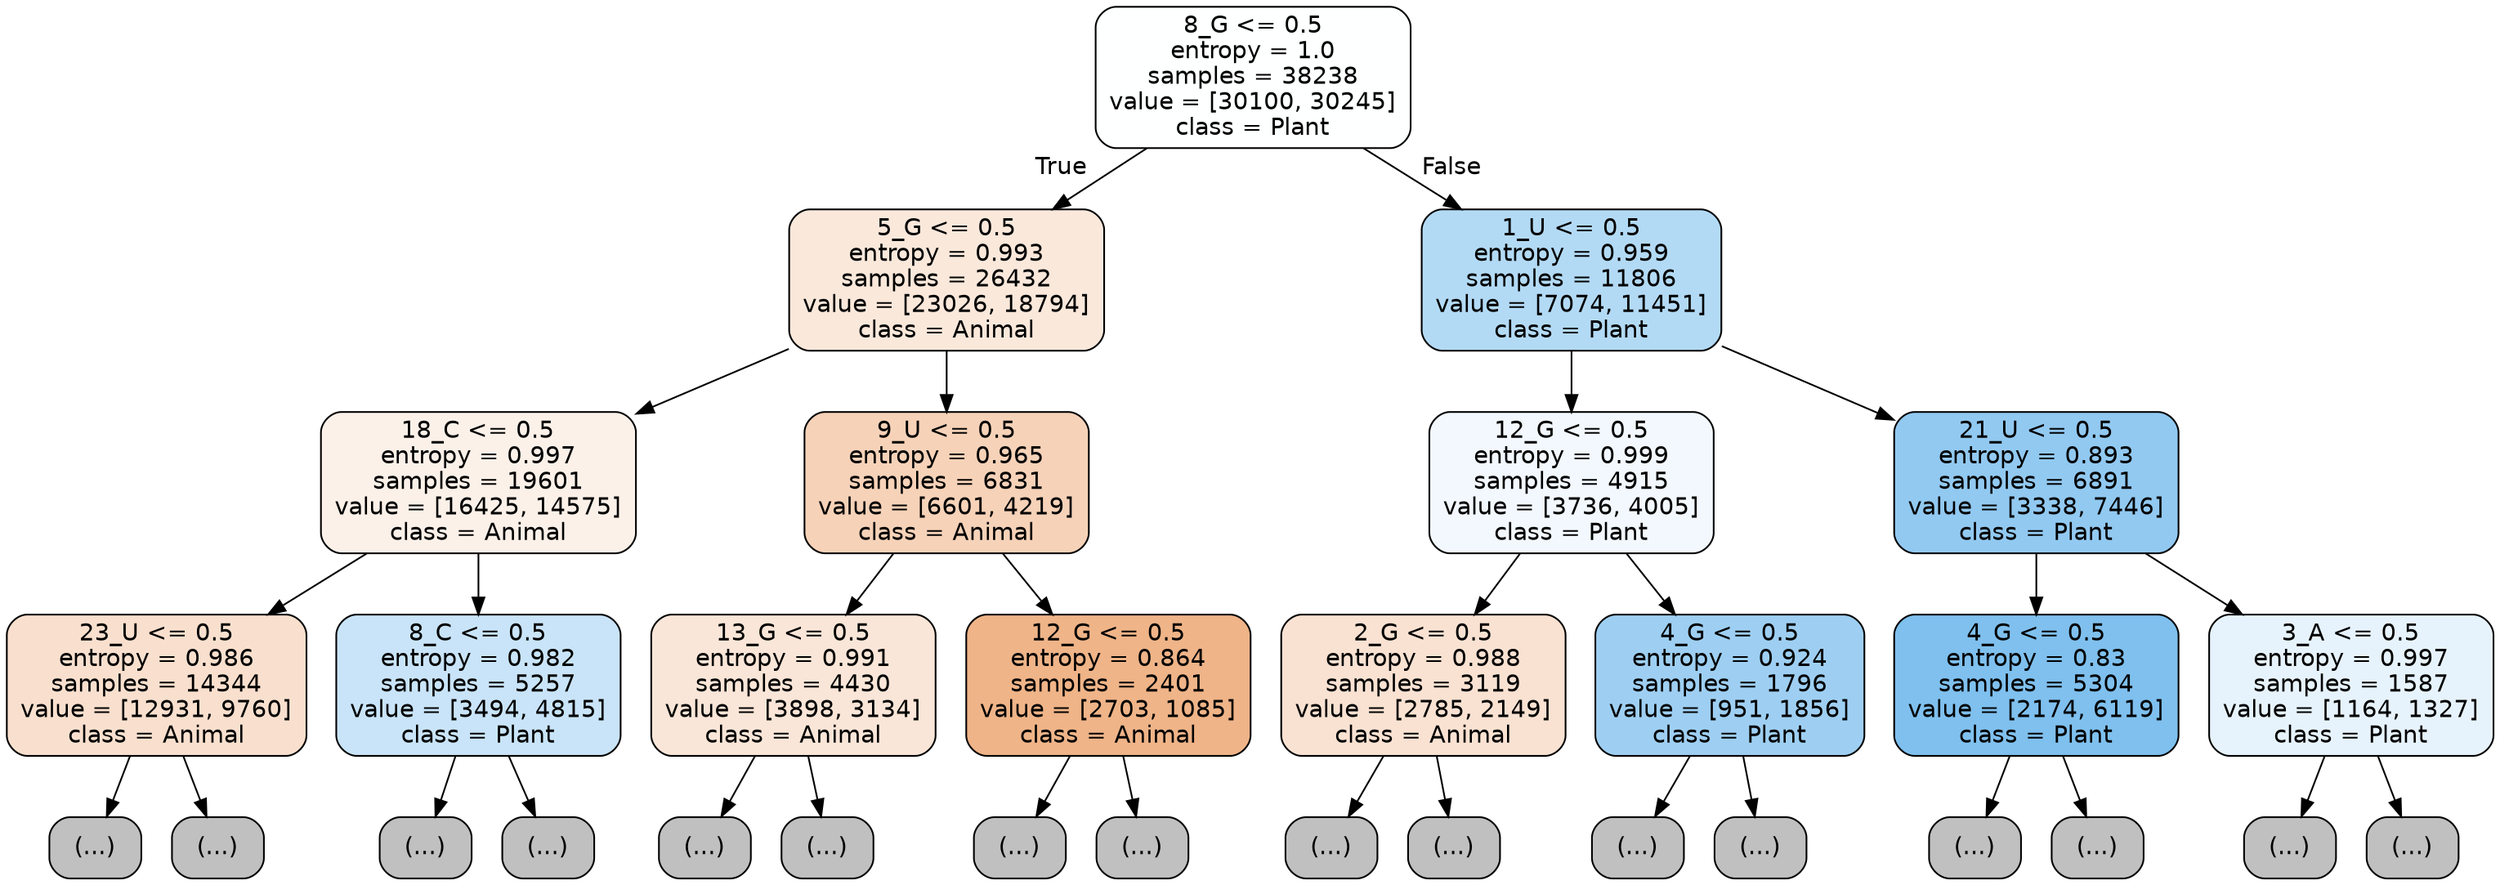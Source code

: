 digraph Tree {
node [shape=box, style="filled, rounded", color="black", fontname="helvetica"] ;
edge [fontname="helvetica"] ;
0 [label="8_G <= 0.5\nentropy = 1.0\nsamples = 38238\nvalue = [30100, 30245]\nclass = Plant", fillcolor="#feffff"] ;
1 [label="5_G <= 0.5\nentropy = 0.993\nsamples = 26432\nvalue = [23026, 18794]\nclass = Animal", fillcolor="#fae8db"] ;
0 -> 1 [labeldistance=2.5, labelangle=45, headlabel="True"] ;
2 [label="18_C <= 0.5\nentropy = 0.997\nsamples = 19601\nvalue = [16425, 14575]\nclass = Animal", fillcolor="#fcf1e9"] ;
1 -> 2 ;
3 [label="23_U <= 0.5\nentropy = 0.986\nsamples = 14344\nvalue = [12931, 9760]\nclass = Animal", fillcolor="#f9e0ce"] ;
2 -> 3 ;
4 [label="(...)", fillcolor="#C0C0C0"] ;
3 -> 4 ;
6485 [label="(...)", fillcolor="#C0C0C0"] ;
3 -> 6485 ;
6768 [label="8_C <= 0.5\nentropy = 0.982\nsamples = 5257\nvalue = [3494, 4815]\nclass = Plant", fillcolor="#c9e4f8"] ;
2 -> 6768 ;
6769 [label="(...)", fillcolor="#C0C0C0"] ;
6768 -> 6769 ;
8184 [label="(...)", fillcolor="#C0C0C0"] ;
6768 -> 8184 ;
8883 [label="9_U <= 0.5\nentropy = 0.965\nsamples = 6831\nvalue = [6601, 4219]\nclass = Animal", fillcolor="#f6d2b8"] ;
1 -> 8883 ;
8884 [label="13_G <= 0.5\nentropy = 0.991\nsamples = 4430\nvalue = [3898, 3134]\nclass = Animal", fillcolor="#fae6d8"] ;
8883 -> 8884 ;
8885 [label="(...)", fillcolor="#C0C0C0"] ;
8884 -> 8885 ;
10756 [label="(...)", fillcolor="#C0C0C0"] ;
8884 -> 10756 ;
11395 [label="12_G <= 0.5\nentropy = 0.864\nsamples = 2401\nvalue = [2703, 1085]\nclass = Animal", fillcolor="#efb488"] ;
8883 -> 11395 ;
11396 [label="(...)", fillcolor="#C0C0C0"] ;
11395 -> 11396 ;
12123 [label="(...)", fillcolor="#C0C0C0"] ;
11395 -> 12123 ;
12408 [label="1_U <= 0.5\nentropy = 0.959\nsamples = 11806\nvalue = [7074, 11451]\nclass = Plant", fillcolor="#b3daf5"] ;
0 -> 12408 [labeldistance=2.5, labelangle=-45, headlabel="False"] ;
12409 [label="12_G <= 0.5\nentropy = 0.999\nsamples = 4915\nvalue = [3736, 4005]\nclass = Plant", fillcolor="#f2f8fd"] ;
12408 -> 12409 ;
12410 [label="2_G <= 0.5\nentropy = 0.988\nsamples = 3119\nvalue = [2785, 2149]\nclass = Animal", fillcolor="#f9e2d2"] ;
12409 -> 12410 ;
12411 [label="(...)", fillcolor="#C0C0C0"] ;
12410 -> 12411 ;
13730 [label="(...)", fillcolor="#C0C0C0"] ;
12410 -> 13730 ;
14255 [label="4_G <= 0.5\nentropy = 0.924\nsamples = 1796\nvalue = [951, 1856]\nclass = Plant", fillcolor="#9ecff2"] ;
12409 -> 14255 ;
14256 [label="(...)", fillcolor="#C0C0C0"] ;
14255 -> 14256 ;
14787 [label="(...)", fillcolor="#C0C0C0"] ;
14255 -> 14787 ;
15016 [label="21_U <= 0.5\nentropy = 0.893\nsamples = 6891\nvalue = [3338, 7446]\nclass = Plant", fillcolor="#92c9f1"] ;
12408 -> 15016 ;
15017 [label="4_G <= 0.5\nentropy = 0.83\nsamples = 5304\nvalue = [2174, 6119]\nclass = Plant", fillcolor="#7fc0ee"] ;
15016 -> 15017 ;
15018 [label="(...)", fillcolor="#C0C0C0"] ;
15017 -> 15018 ;
16121 [label="(...)", fillcolor="#C0C0C0"] ;
15017 -> 16121 ;
16594 [label="3_A <= 0.5\nentropy = 0.997\nsamples = 1587\nvalue = [1164, 1327]\nclass = Plant", fillcolor="#e7f3fc"] ;
15016 -> 16594 ;
16595 [label="(...)", fillcolor="#C0C0C0"] ;
16594 -> 16595 ;
16994 [label="(...)", fillcolor="#C0C0C0"] ;
16594 -> 16994 ;
}